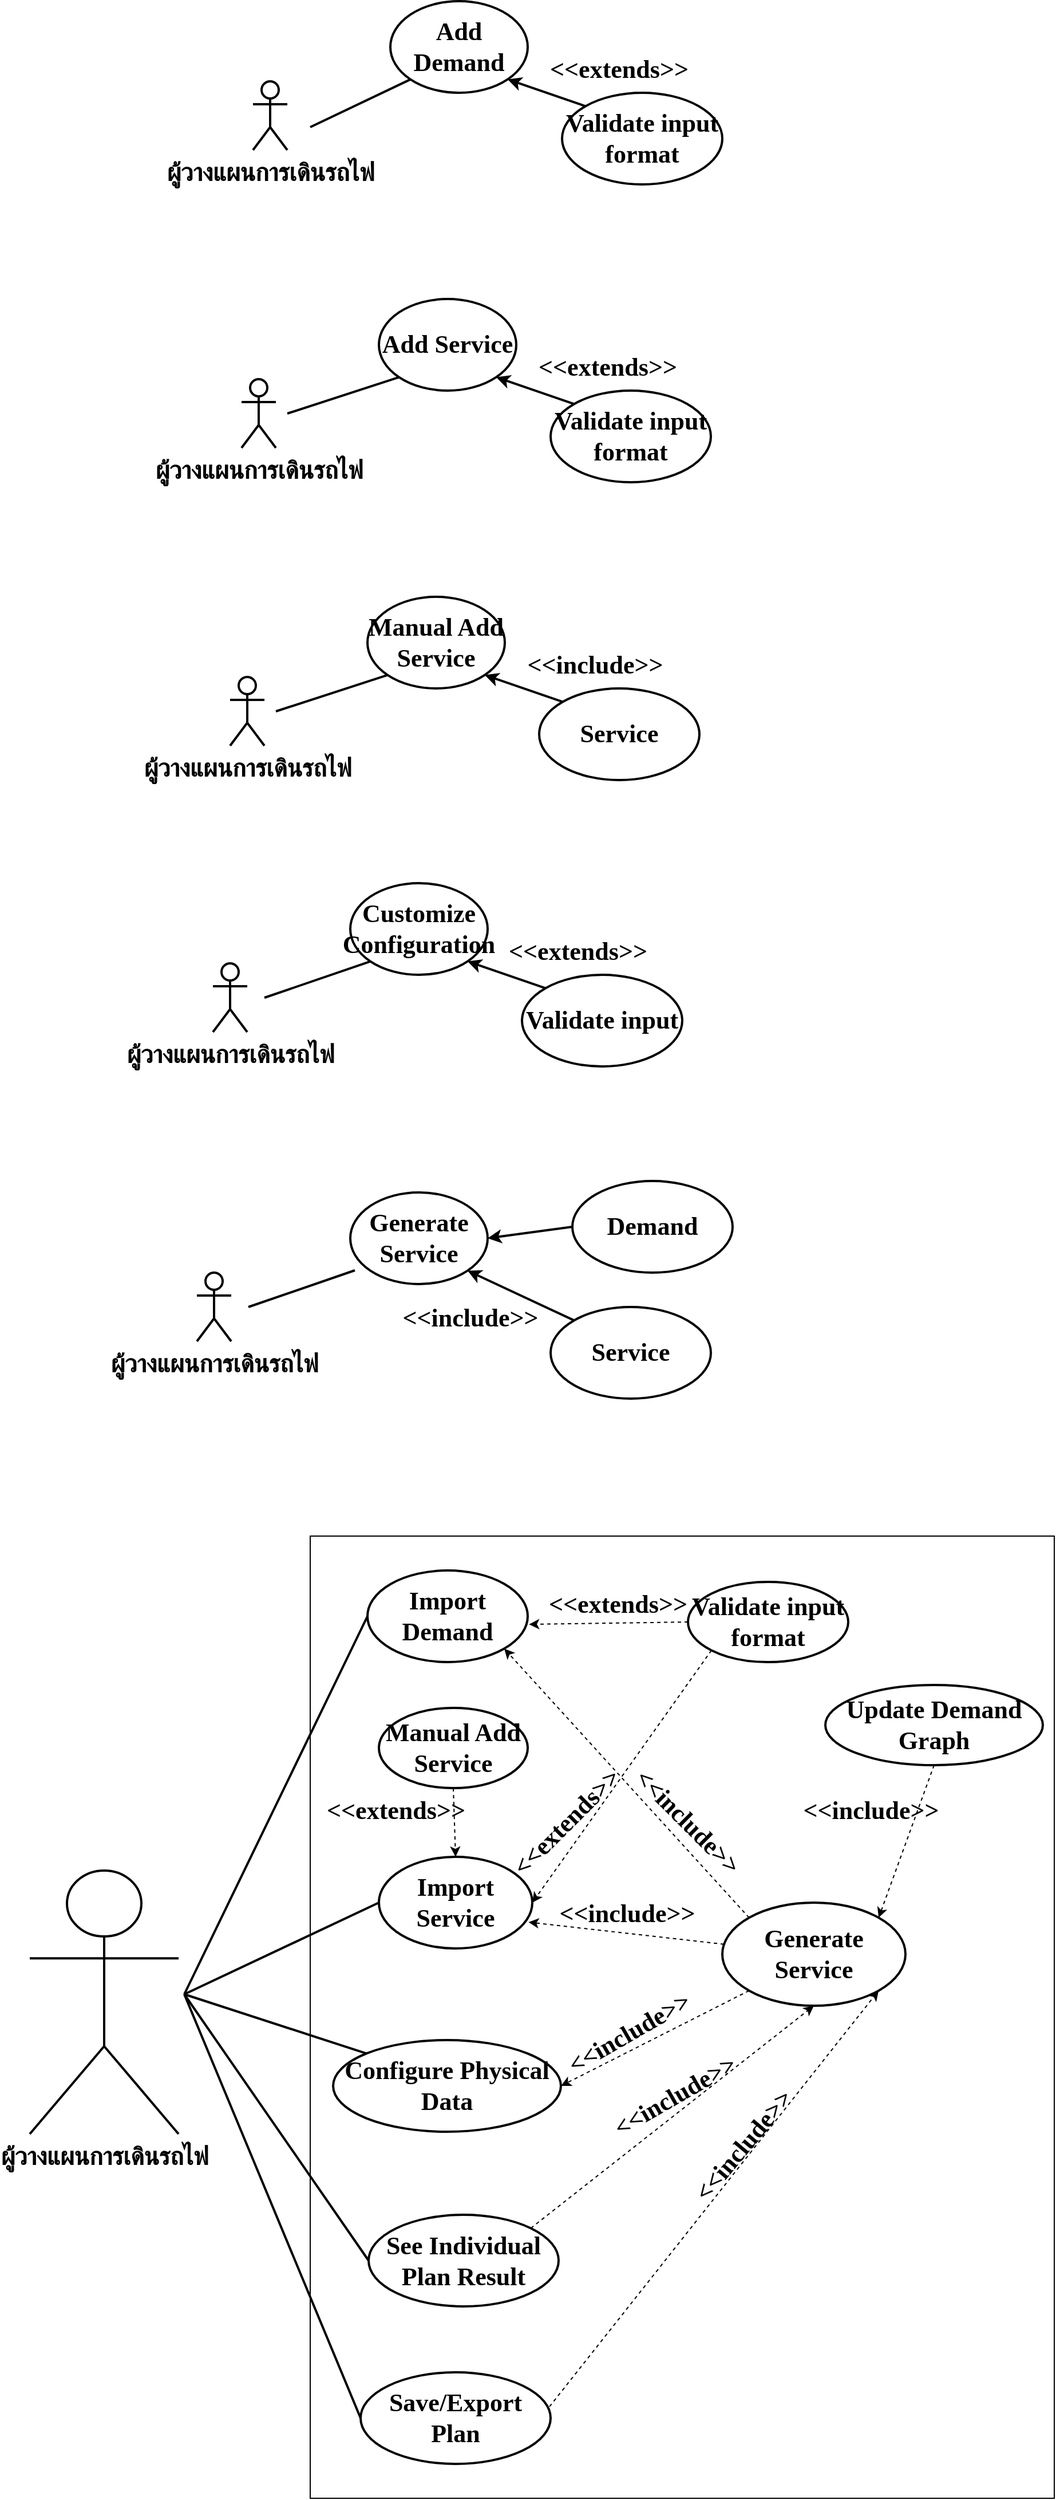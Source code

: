 <mxfile version="10.6.7" type="github"><diagram id="RK6X6_1xujir9x7BbW0Y" name="Page-1"><mxGraphModel dx="2841" dy="1021" grid="1" gridSize="10" guides="1" tooltips="1" connect="1" arrows="1" fold="1" page="1" pageScale="1" pageWidth="850" pageHeight="1100" math="0" shadow="0"><root><mxCell id="0"/><mxCell id="1" parent="0"/><mxCell id="V3cnIcG59211ohvN8IQh-1" value="ผู้วางแผนการเดินรถไฟ" style="shape=umlActor;verticalLabelPosition=bottom;labelBackgroundColor=#ffffff;verticalAlign=top;html=1;outlineConnect=0;strokeWidth=2;fontFamily=TH Sarabun New;fontSize=22;fontStyle=1" parent="1" vertex="1"><mxGeometry x="170" y="180" width="30" height="60" as="geometry"/></mxCell><mxCell id="V3cnIcG59211ohvN8IQh-2" value="Add Demand" style="ellipse;whiteSpace=wrap;html=1;strokeWidth=2;fontFamily=TH Sarabun New;fontSize=22;fontStyle=1" parent="1" vertex="1"><mxGeometry x="290" y="110" width="120" height="80" as="geometry"/></mxCell><mxCell id="V3cnIcG59211ohvN8IQh-7" value="Validate input format" style="ellipse;whiteSpace=wrap;html=1;strokeWidth=2;fontFamily=TH Sarabun New;fontSize=22;fontStyle=1" parent="1" vertex="1"><mxGeometry x="440" y="190" width="140" height="80" as="geometry"/></mxCell><mxCell id="V3cnIcG59211ohvN8IQh-9" value="" style="endArrow=classic;html=1;entryX=1;entryY=1;entryDx=0;entryDy=0;exitX=0;exitY=0;exitDx=0;exitDy=0;strokeWidth=2;fontFamily=TH Sarabun New;fontSize=22;fontStyle=1" parent="1" source="V3cnIcG59211ohvN8IQh-7" target="V3cnIcG59211ohvN8IQh-2" edge="1"><mxGeometry width="50" height="50" relative="1" as="geometry"><mxPoint x="460" y="130" as="sourcePoint"/><mxPoint x="510" y="80" as="targetPoint"/></mxGeometry></mxCell><mxCell id="V3cnIcG59211ohvN8IQh-12" value="&amp;lt;&amp;lt;extends&amp;gt;&amp;gt;" style="text;html=1;strokeColor=none;fillColor=none;align=center;verticalAlign=middle;whiteSpace=wrap;rounded=0;strokeWidth=2;fontFamily=TH Sarabun New;fontSize=22;fontStyle=1" parent="1" vertex="1"><mxGeometry x="470" y="160" width="40" height="20" as="geometry"/></mxCell><mxCell id="V3cnIcG59211ohvN8IQh-50" value="ผู้วางแผนการเดินรถไฟ" style="shape=umlActor;verticalLabelPosition=bottom;labelBackgroundColor=#ffffff;verticalAlign=top;html=1;outlineConnect=0;strokeWidth=2;fontFamily=TH Sarabun New;fontSize=22;fontStyle=1" parent="1" vertex="1"><mxGeometry x="160" y="440" width="30" height="60" as="geometry"/></mxCell><mxCell id="V3cnIcG59211ohvN8IQh-51" value="Add Service" style="ellipse;whiteSpace=wrap;html=1;strokeWidth=2;fontFamily=TH Sarabun New;fontSize=22;fontStyle=1" parent="1" vertex="1"><mxGeometry x="280" y="370" width="120" height="80" as="geometry"/></mxCell><mxCell id="V3cnIcG59211ohvN8IQh-53" value="Validate input format" style="ellipse;whiteSpace=wrap;html=1;strokeWidth=2;fontFamily=TH Sarabun New;fontSize=22;fontStyle=1" parent="1" vertex="1"><mxGeometry x="430" y="450" width="140" height="80" as="geometry"/></mxCell><mxCell id="V3cnIcG59211ohvN8IQh-54" value="" style="endArrow=classic;html=1;entryX=1;entryY=1;entryDx=0;entryDy=0;exitX=0;exitY=0;exitDx=0;exitDy=0;strokeWidth=2;fontFamily=TH Sarabun New;fontSize=22;fontStyle=1" parent="1" source="V3cnIcG59211ohvN8IQh-53" target="V3cnIcG59211ohvN8IQh-51" edge="1"><mxGeometry width="50" height="50" relative="1" as="geometry"><mxPoint x="450" y="390" as="sourcePoint"/><mxPoint x="500" y="340" as="targetPoint"/></mxGeometry></mxCell><mxCell id="V3cnIcG59211ohvN8IQh-55" value="&amp;lt;&amp;lt;extends&amp;gt;&amp;gt;" style="text;html=1;strokeColor=none;fillColor=none;align=center;verticalAlign=middle;whiteSpace=wrap;rounded=0;strokeWidth=2;fontFamily=TH Sarabun New;fontSize=22;fontStyle=1" parent="1" vertex="1"><mxGeometry x="460" y="420" width="40" height="20" as="geometry"/></mxCell><mxCell id="V3cnIcG59211ohvN8IQh-56" value="ผู้วางแผนการเดินรถไฟ" style="shape=umlActor;verticalLabelPosition=bottom;labelBackgroundColor=#ffffff;verticalAlign=top;html=1;outlineConnect=0;strokeWidth=2;fontFamily=TH Sarabun New;fontSize=22;fontStyle=1" parent="1" vertex="1"><mxGeometry x="150" y="700" width="30" height="60" as="geometry"/></mxCell><mxCell id="V3cnIcG59211ohvN8IQh-57" value="Manual Add Service" style="ellipse;whiteSpace=wrap;html=1;strokeWidth=2;fontFamily=TH Sarabun New;fontSize=22;fontStyle=1" parent="1" vertex="1"><mxGeometry x="270" y="630" width="120" height="80" as="geometry"/></mxCell><mxCell id="V3cnIcG59211ohvN8IQh-59" value="Service" style="ellipse;whiteSpace=wrap;html=1;strokeWidth=2;fontFamily=TH Sarabun New;fontSize=22;fontStyle=1" parent="1" vertex="1"><mxGeometry x="420" y="710" width="140" height="80" as="geometry"/></mxCell><mxCell id="V3cnIcG59211ohvN8IQh-60" value="" style="endArrow=classic;html=1;entryX=1;entryY=1;entryDx=0;entryDy=0;exitX=0;exitY=0;exitDx=0;exitDy=0;strokeWidth=2;fontFamily=TH Sarabun New;fontSize=22;fontStyle=1" parent="1" source="V3cnIcG59211ohvN8IQh-59" target="V3cnIcG59211ohvN8IQh-57" edge="1"><mxGeometry width="50" height="50" relative="1" as="geometry"><mxPoint x="440" y="650" as="sourcePoint"/><mxPoint x="490" y="600" as="targetPoint"/></mxGeometry></mxCell><mxCell id="V3cnIcG59211ohvN8IQh-61" value="&amp;lt;&amp;lt;include&amp;gt;&amp;gt;" style="text;html=1;strokeColor=none;fillColor=none;align=center;verticalAlign=middle;whiteSpace=wrap;rounded=0;strokeWidth=2;fontFamily=TH Sarabun New;fontSize=22;fontStyle=1" parent="1" vertex="1"><mxGeometry x="449" y="680" width="40" height="20" as="geometry"/></mxCell><mxCell id="V3cnIcG59211ohvN8IQh-63" value="ผู้วางแผนการเดินรถไฟ" style="shape=umlActor;verticalLabelPosition=bottom;labelBackgroundColor=#ffffff;verticalAlign=top;html=1;outlineConnect=0;strokeWidth=2;fontFamily=TH Sarabun New;fontSize=22;fontStyle=1" parent="1" vertex="1"><mxGeometry x="135" y="950" width="30" height="60" as="geometry"/></mxCell><mxCell id="V3cnIcG59211ohvN8IQh-64" value="Customize Configuration" style="ellipse;whiteSpace=wrap;html=1;strokeWidth=2;fontFamily=TH Sarabun New;fontSize=22;fontStyle=1" parent="1" vertex="1"><mxGeometry x="255" y="880" width="120" height="80" as="geometry"/></mxCell><mxCell id="V3cnIcG59211ohvN8IQh-66" value="Validate input" style="ellipse;whiteSpace=wrap;html=1;strokeWidth=2;fontFamily=TH Sarabun New;fontSize=22;fontStyle=1" parent="1" vertex="1"><mxGeometry x="405" y="960" width="140" height="80" as="geometry"/></mxCell><mxCell id="V3cnIcG59211ohvN8IQh-67" value="" style="endArrow=classic;html=1;entryX=1;entryY=1;entryDx=0;entryDy=0;exitX=0;exitY=0;exitDx=0;exitDy=0;strokeWidth=2;fontFamily=TH Sarabun New;fontSize=22;fontStyle=1" parent="1" source="V3cnIcG59211ohvN8IQh-66" target="V3cnIcG59211ohvN8IQh-64" edge="1"><mxGeometry width="50" height="50" relative="1" as="geometry"><mxPoint x="425" y="900" as="sourcePoint"/><mxPoint x="475" y="850" as="targetPoint"/></mxGeometry></mxCell><mxCell id="V3cnIcG59211ohvN8IQh-68" value="&amp;lt;&amp;lt;extends&amp;gt;&amp;gt;" style="text;html=1;strokeColor=none;fillColor=none;align=center;verticalAlign=middle;whiteSpace=wrap;rounded=0;strokeWidth=2;fontFamily=TH Sarabun New;fontSize=22;fontStyle=1" parent="1" vertex="1"><mxGeometry x="434" y="930" width="40" height="20" as="geometry"/></mxCell><mxCell id="V3cnIcG59211ohvN8IQh-70" value="" style="endArrow=none;html=1;strokeWidth=2;fontFamily=TH Sarabun New;fontSize=23;entryX=0;entryY=1;entryDx=0;entryDy=0;" parent="1" target="V3cnIcG59211ohvN8IQh-2" edge="1"><mxGeometry width="50" height="50" relative="1" as="geometry"><mxPoint x="220" y="220" as="sourcePoint"/><mxPoint x="270" y="170" as="targetPoint"/></mxGeometry></mxCell><mxCell id="V3cnIcG59211ohvN8IQh-71" value="" style="endArrow=none;html=1;strokeWidth=2;fontFamily=TH Sarabun New;fontSize=23;entryX=0;entryY=1;entryDx=0;entryDy=0;" parent="1" target="V3cnIcG59211ohvN8IQh-64" edge="1"><mxGeometry width="50" height="50" relative="1" as="geometry"><mxPoint x="180" y="980" as="sourcePoint"/><mxPoint x="230" y="930" as="targetPoint"/></mxGeometry></mxCell><mxCell id="V3cnIcG59211ohvN8IQh-72" value="" style="endArrow=none;html=1;strokeWidth=2;fontFamily=TH Sarabun New;fontSize=23;entryX=0;entryY=1;entryDx=0;entryDy=0;" parent="1" target="V3cnIcG59211ohvN8IQh-57" edge="1"><mxGeometry width="50" height="50" relative="1" as="geometry"><mxPoint x="190" y="730" as="sourcePoint"/><mxPoint x="260" y="700" as="targetPoint"/></mxGeometry></mxCell><mxCell id="V3cnIcG59211ohvN8IQh-73" value="" style="endArrow=none;html=1;strokeWidth=2;fontFamily=TH Sarabun New;fontSize=23;entryX=0;entryY=1;entryDx=0;entryDy=0;" parent="1" target="V3cnIcG59211ohvN8IQh-51" edge="1"><mxGeometry width="50" height="50" relative="1" as="geometry"><mxPoint x="200" y="470" as="sourcePoint"/><mxPoint x="280" y="440" as="targetPoint"/></mxGeometry></mxCell><mxCell id="V3cnIcG59211ohvN8IQh-74" value="ผู้วางแผนการเดินรถไฟ" style="shape=umlActor;verticalLabelPosition=bottom;labelBackgroundColor=#ffffff;verticalAlign=top;html=1;outlineConnect=0;strokeWidth=2;fontFamily=TH Sarabun New;fontSize=22;fontStyle=1" parent="1" vertex="1"><mxGeometry x="121" y="1220" width="30" height="60" as="geometry"/></mxCell><mxCell id="V3cnIcG59211ohvN8IQh-75" value="Generate Service" style="ellipse;whiteSpace=wrap;html=1;strokeWidth=2;fontFamily=TH Sarabun New;fontSize=22;fontStyle=1" parent="1" vertex="1"><mxGeometry x="255" y="1150" width="120" height="80" as="geometry"/></mxCell><mxCell id="V3cnIcG59211ohvN8IQh-76" value="Service" style="ellipse;whiteSpace=wrap;html=1;strokeWidth=2;fontFamily=TH Sarabun New;fontSize=22;fontStyle=1" parent="1" vertex="1"><mxGeometry x="430" y="1250" width="140" height="80" as="geometry"/></mxCell><mxCell id="V3cnIcG59211ohvN8IQh-77" value="" style="endArrow=classic;html=1;entryX=1;entryY=1;entryDx=0;entryDy=0;exitX=0;exitY=0;exitDx=0;exitDy=0;strokeWidth=2;fontFamily=TH Sarabun New;fontSize=22;fontStyle=1" parent="1" source="V3cnIcG59211ohvN8IQh-76" target="V3cnIcG59211ohvN8IQh-75" edge="1"><mxGeometry width="50" height="50" relative="1" as="geometry"><mxPoint x="425" y="1170" as="sourcePoint"/><mxPoint x="475" y="1120" as="targetPoint"/></mxGeometry></mxCell><mxCell id="V3cnIcG59211ohvN8IQh-78" value="&amp;lt;&amp;lt;include&amp;gt;&amp;gt;" style="text;html=1;strokeColor=none;fillColor=none;align=center;verticalAlign=middle;whiteSpace=wrap;rounded=0;strokeWidth=2;fontFamily=TH Sarabun New;fontSize=22;fontStyle=1" parent="1" vertex="1"><mxGeometry x="340" y="1250" width="40" height="20" as="geometry"/></mxCell><mxCell id="V3cnIcG59211ohvN8IQh-79" value="" style="endArrow=none;html=1;strokeWidth=2;fontFamily=TH Sarabun New;fontSize=23;entryX=0;entryY=1;entryDx=0;entryDy=0;" parent="1" edge="1"><mxGeometry width="50" height="50" relative="1" as="geometry"><mxPoint x="166" y="1250" as="sourcePoint"/><mxPoint x="259" y="1218" as="targetPoint"/></mxGeometry></mxCell><mxCell id="V3cnIcG59211ohvN8IQh-81" value="" style="endArrow=classic;html=1;strokeWidth=2;fontFamily=TH Sarabun New;fontSize=23;entryX=1;entryY=0.5;entryDx=0;entryDy=0;exitX=0;exitY=0.5;exitDx=0;exitDy=0;" parent="1" source="V3cnIcG59211ohvN8IQh-82" target="V3cnIcG59211ohvN8IQh-75" edge="1"><mxGeometry width="50" height="50" relative="1" as="geometry"><mxPoint x="454" y="1180" as="sourcePoint"/><mxPoint x="504" y="1130" as="targetPoint"/></mxGeometry></mxCell><mxCell id="V3cnIcG59211ohvN8IQh-82" value="Demand" style="ellipse;whiteSpace=wrap;html=1;strokeWidth=2;fontFamily=TH Sarabun New;fontSize=22;fontStyle=1" parent="1" vertex="1"><mxGeometry x="449" y="1140" width="140" height="80" as="geometry"/></mxCell><mxCell id="GX_bWL0Xeh0KJj9oZ51v-5" value="" style="rounded=0;whiteSpace=wrap;html=1;" parent="1" vertex="1"><mxGeometry x="220" y="1450" width="650" height="840" as="geometry"/></mxCell><mxCell id="GX_bWL0Xeh0KJj9oZ51v-7" value="Import Demand" style="ellipse;whiteSpace=wrap;html=1;strokeWidth=2;fontFamily=TH Sarabun New;fontSize=22;fontStyle=1" parent="1" vertex="1"><mxGeometry x="270" y="1480" width="140" height="80" as="geometry"/></mxCell><mxCell id="GX_bWL0Xeh0KJj9oZ51v-9" value="Import Service" style="ellipse;whiteSpace=wrap;html=1;strokeWidth=2;fontFamily=TH Sarabun New;fontSize=22;fontStyle=1" parent="1" vertex="1"><mxGeometry x="280" y="1730" width="134" height="80" as="geometry"/></mxCell><mxCell id="GX_bWL0Xeh0KJj9oZ51v-12" value="Validate input format" style="ellipse;whiteSpace=wrap;html=1;strokeWidth=2;fontFamily=TH Sarabun New;fontSize=22;fontStyle=1" parent="1" vertex="1"><mxGeometry x="550" y="1490" width="140" height="70" as="geometry"/></mxCell><mxCell id="PzsN7PQAuP5NIl4zeAfs-1" value="ผู้วางแผนการเดินรถไฟ" style="shape=umlActor;verticalLabelPosition=bottom;labelBackgroundColor=#ffffff;verticalAlign=top;html=1;outlineConnect=0;strokeWidth=2;fontFamily=TH Sarabun New;fontSize=22;fontStyle=1" vertex="1" parent="1"><mxGeometry x="-25" y="1742" width="130" height="230" as="geometry"/></mxCell><mxCell id="PzsN7PQAuP5NIl4zeAfs-2" value="" style="endArrow=none;html=1;strokeWidth=2;fontFamily=TH Sarabun New;fontSize=23;entryX=0;entryY=0.5;entryDx=0;entryDy=0;" edge="1" parent="1" target="GX_bWL0Xeh0KJj9oZ51v-7"><mxGeometry width="50" height="50" relative="1" as="geometry"><mxPoint x="110" y="1850" as="sourcePoint"/><mxPoint x="228" y="1618" as="targetPoint"/></mxGeometry></mxCell><mxCell id="PzsN7PQAuP5NIl4zeAfs-3" value="" style="endArrow=none;html=1;strokeWidth=2;fontFamily=TH Sarabun New;fontSize=23;entryX=0;entryY=0.5;entryDx=0;entryDy=0;" edge="1" parent="1" target="GX_bWL0Xeh0KJj9oZ51v-9"><mxGeometry width="50" height="50" relative="1" as="geometry"><mxPoint x="110" y="1850" as="sourcePoint"/><mxPoint x="295" y="1510" as="targetPoint"/></mxGeometry></mxCell><mxCell id="PzsN7PQAuP5NIl4zeAfs-4" value="" style="endArrow=classic;html=1;exitX=0;exitY=0.5;exitDx=0;exitDy=0;entryX=1.008;entryY=0.588;entryDx=0;entryDy=0;entryPerimeter=0;dashed=1;" edge="1" parent="1" source="GX_bWL0Xeh0KJj9oZ51v-12" target="GX_bWL0Xeh0KJj9oZ51v-7"><mxGeometry width="50" height="50" relative="1" as="geometry"><mxPoint x="450" y="1600" as="sourcePoint"/><mxPoint x="500" y="1550" as="targetPoint"/></mxGeometry></mxCell><mxCell id="PzsN7PQAuP5NIl4zeAfs-5" value="" style="endArrow=classic;html=1;exitX=0;exitY=1;exitDx=0;exitDy=0;entryX=1;entryY=0.5;entryDx=0;entryDy=0;dashed=1;" edge="1" parent="1" source="GX_bWL0Xeh0KJj9oZ51v-12" target="GX_bWL0Xeh0KJj9oZ51v-9"><mxGeometry width="50" height="50" relative="1" as="geometry"><mxPoint x="529" y="1585" as="sourcePoint"/><mxPoint x="416" y="1517" as="targetPoint"/></mxGeometry></mxCell><mxCell id="PzsN7PQAuP5NIl4zeAfs-6" value="Manual Add Service" style="ellipse;whiteSpace=wrap;html=1;strokeWidth=2;fontFamily=TH Sarabun New;fontSize=22;fontStyle=1" vertex="1" parent="1"><mxGeometry x="280" y="1600" width="130" height="70" as="geometry"/></mxCell><mxCell id="PzsN7PQAuP5NIl4zeAfs-8" value="" style="endArrow=classic;html=1;entryX=0.5;entryY=0;entryDx=0;entryDy=0;dashed=1;exitX=0.5;exitY=1;exitDx=0;exitDy=0;" edge="1" parent="1" source="PzsN7PQAuP5NIl4zeAfs-6" target="GX_bWL0Xeh0KJj9oZ51v-9"><mxGeometry width="50" height="50" relative="1" as="geometry"><mxPoint x="360" y="1650" as="sourcePoint"/><mxPoint x="421" y="1507" as="targetPoint"/></mxGeometry></mxCell><mxCell id="PzsN7PQAuP5NIl4zeAfs-9" value="Configure Physical Data" style="ellipse;whiteSpace=wrap;html=1;strokeWidth=2;fontFamily=TH Sarabun New;fontSize=22;fontStyle=1" vertex="1" parent="1"><mxGeometry x="240" y="1890" width="199" height="80" as="geometry"/></mxCell><mxCell id="PzsN7PQAuP5NIl4zeAfs-10" value="" style="endArrow=none;html=1;strokeWidth=2;fontFamily=TH Sarabun New;fontSize=23;entryX=0;entryY=0;entryDx=0;entryDy=0;" edge="1" parent="1" target="PzsN7PQAuP5NIl4zeAfs-9"><mxGeometry width="50" height="50" relative="1" as="geometry"><mxPoint x="110" y="1850" as="sourcePoint"/><mxPoint x="280" y="1800" as="targetPoint"/></mxGeometry></mxCell><mxCell id="PzsN7PQAuP5NIl4zeAfs-12" value="Generate Service" style="ellipse;whiteSpace=wrap;html=1;strokeWidth=2;fontFamily=TH Sarabun New;fontSize=22;fontStyle=1" vertex="1" parent="1"><mxGeometry x="580" y="1770" width="160" height="90" as="geometry"/></mxCell><mxCell id="PzsN7PQAuP5NIl4zeAfs-14" value="" style="endArrow=classic;html=1;exitX=0;exitY=0;exitDx=0;exitDy=0;entryX=1;entryY=1;entryDx=0;entryDy=0;dashed=1;" edge="1" parent="1" source="PzsN7PQAuP5NIl4zeAfs-12" target="GX_bWL0Xeh0KJj9oZ51v-7"><mxGeometry width="50" height="50" relative="1" as="geometry"><mxPoint x="620" y="1530" as="sourcePoint"/><mxPoint x="430" y="1730" as="targetPoint"/></mxGeometry></mxCell><mxCell id="PzsN7PQAuP5NIl4zeAfs-15" value="" style="endArrow=classic;html=1;dashed=1;entryX=0.975;entryY=0.713;entryDx=0;entryDy=0;entryPerimeter=0;" edge="1" parent="1" source="PzsN7PQAuP5NIl4zeAfs-12" target="GX_bWL0Xeh0KJj9oZ51v-9"><mxGeometry width="50" height="50" relative="1" as="geometry"><mxPoint x="490" y="1785" as="sourcePoint"/><mxPoint x="680" y="1585" as="targetPoint"/></mxGeometry></mxCell><mxCell id="PzsN7PQAuP5NIl4zeAfs-17" value="&amp;lt;&amp;lt;include&amp;gt;&amp;gt;" style="text;html=1;strokeColor=none;fillColor=none;align=center;verticalAlign=middle;whiteSpace=wrap;rounded=0;strokeWidth=2;fontFamily=TH Sarabun New;fontSize=22;fontStyle=1;rotation=45;" vertex="1" parent="1"><mxGeometry x="530" y="1689.5" width="40" height="20" as="geometry"/></mxCell><mxCell id="PzsN7PQAuP5NIl4zeAfs-19" value="&amp;lt;&amp;lt;include&amp;gt;&amp;gt;" style="text;html=1;strokeColor=none;fillColor=none;align=center;verticalAlign=middle;whiteSpace=wrap;rounded=0;strokeWidth=2;fontFamily=TH Sarabun New;fontSize=22;fontStyle=1" vertex="1" parent="1"><mxGeometry x="477" y="1770" width="40" height="20" as="geometry"/></mxCell><mxCell id="PzsN7PQAuP5NIl4zeAfs-21" value="&amp;lt;&amp;lt;extends&amp;gt;&amp;gt;" style="text;html=1;strokeColor=none;fillColor=none;align=center;verticalAlign=middle;whiteSpace=wrap;rounded=0;strokeWidth=2;fontFamily=TH Sarabun New;fontSize=22;fontStyle=1;rotation=0;" vertex="1" parent="1"><mxGeometry x="469" y="1500" width="40" height="20" as="geometry"/></mxCell><mxCell id="PzsN7PQAuP5NIl4zeAfs-22" value="&amp;lt;&amp;lt;extends&amp;gt;&amp;gt;" style="text;html=1;strokeColor=none;fillColor=none;align=center;verticalAlign=middle;whiteSpace=wrap;rounded=0;strokeWidth=2;fontFamily=TH Sarabun New;fontSize=22;fontStyle=1" vertex="1" parent="1"><mxGeometry x="275" y="1680" width="40" height="20" as="geometry"/></mxCell><mxCell id="PzsN7PQAuP5NIl4zeAfs-23" value="&amp;lt;&amp;lt;extends&amp;gt;&amp;gt;" style="text;html=1;strokeColor=none;fillColor=none;align=center;verticalAlign=middle;whiteSpace=wrap;rounded=0;strokeWidth=2;fontFamily=TH Sarabun New;fontSize=22;fontStyle=1;rotation=-45;" vertex="1" parent="1"><mxGeometry x="424" y="1689.5" width="40" height="20" as="geometry"/></mxCell><mxCell id="PzsN7PQAuP5NIl4zeAfs-24" value="" style="endArrow=classic;html=1;dashed=1;entryX=1;entryY=0.5;entryDx=0;entryDy=0;exitX=0;exitY=1;exitDx=0;exitDy=0;" edge="1" parent="1" source="PzsN7PQAuP5NIl4zeAfs-12" target="PzsN7PQAuP5NIl4zeAfs-9"><mxGeometry width="50" height="50" relative="1" as="geometry"><mxPoint x="570.026" y="1748.696" as="sourcePoint"/><mxPoint x="427" y="1747" as="targetPoint"/></mxGeometry></mxCell><mxCell id="PzsN7PQAuP5NIl4zeAfs-25" value="&amp;lt;&amp;lt;include&amp;gt;&amp;gt;" style="text;html=1;strokeColor=none;fillColor=none;align=center;verticalAlign=middle;whiteSpace=wrap;rounded=0;strokeWidth=2;fontFamily=TH Sarabun New;fontSize=22;fontStyle=1;rotation=-30;" vertex="1" parent="1"><mxGeometry x="479" y="1874" width="40" height="20" as="geometry"/></mxCell><mxCell id="PzsN7PQAuP5NIl4zeAfs-26" value="Update Demand Graph" style="ellipse;whiteSpace=wrap;html=1;strokeWidth=2;fontFamily=TH Sarabun New;fontSize=22;fontStyle=1" vertex="1" parent="1"><mxGeometry x="670" y="1580" width="190" height="70" as="geometry"/></mxCell><mxCell id="PzsN7PQAuP5NIl4zeAfs-27" value="See Individual Plan Result" style="ellipse;whiteSpace=wrap;html=1;strokeWidth=2;fontFamily=TH Sarabun New;fontSize=22;fontStyle=1" vertex="1" parent="1"><mxGeometry x="271" y="2042.5" width="166" height="80" as="geometry"/></mxCell><mxCell id="PzsN7PQAuP5NIl4zeAfs-28" value="" style="endArrow=none;html=1;strokeWidth=2;fontFamily=TH Sarabun New;fontSize=23;entryX=0;entryY=0.5;entryDx=0;entryDy=0;" edge="1" parent="1" target="PzsN7PQAuP5NIl4zeAfs-27"><mxGeometry width="50" height="50" relative="1" as="geometry"><mxPoint x="110" y="1850" as="sourcePoint"/><mxPoint x="295" y="1890" as="targetPoint"/></mxGeometry></mxCell><mxCell id="PzsN7PQAuP5NIl4zeAfs-29" value="" style="endArrow=classic;html=1;dashed=1;entryX=0.5;entryY=1;entryDx=0;entryDy=0;exitX=1;exitY=0;exitDx=0;exitDy=0;" edge="1" parent="1" source="PzsN7PQAuP5NIl4zeAfs-27" target="PzsN7PQAuP5NIl4zeAfs-12"><mxGeometry width="50" height="50" relative="1" as="geometry"><mxPoint x="430" y="1860" as="sourcePoint"/><mxPoint x="633" y="1797" as="targetPoint"/></mxGeometry></mxCell><mxCell id="PzsN7PQAuP5NIl4zeAfs-30" value="&amp;lt;&amp;lt;include&amp;gt;&amp;gt;" style="text;html=1;strokeColor=none;fillColor=none;align=center;verticalAlign=middle;whiteSpace=wrap;rounded=0;strokeWidth=2;fontFamily=TH Sarabun New;fontSize=22;fontStyle=1;rotation=-30;" vertex="1" parent="1"><mxGeometry x="519" y="1929" width="40" height="20" as="geometry"/></mxCell><mxCell id="PzsN7PQAuP5NIl4zeAfs-31" value="" style="endArrow=classic;html=1;dashed=1;entryX=1;entryY=0;entryDx=0;entryDy=0;exitX=0.5;exitY=1;exitDx=0;exitDy=0;" edge="1" parent="1" source="PzsN7PQAuP5NIl4zeAfs-26" target="PzsN7PQAuP5NIl4zeAfs-12"><mxGeometry width="50" height="50" relative="1" as="geometry"><mxPoint x="820" y="1669" as="sourcePoint"/><mxPoint x="630" y="1656" as="targetPoint"/></mxGeometry></mxCell><mxCell id="PzsN7PQAuP5NIl4zeAfs-32" value="&amp;lt;&amp;lt;include&amp;gt;&amp;gt;" style="text;html=1;strokeColor=none;fillColor=none;align=center;verticalAlign=middle;whiteSpace=wrap;rounded=0;strokeWidth=2;fontFamily=TH Sarabun New;fontSize=22;fontStyle=1;rotation=0;" vertex="1" parent="1"><mxGeometry x="690" y="1680" width="40" height="20" as="geometry"/></mxCell><mxCell id="PzsN7PQAuP5NIl4zeAfs-33" value="Save/Export Plan" style="ellipse;whiteSpace=wrap;html=1;strokeWidth=2;fontFamily=TH Sarabun New;fontSize=22;fontStyle=1" vertex="1" parent="1"><mxGeometry x="264" y="2180" width="166" height="80" as="geometry"/></mxCell><mxCell id="PzsN7PQAuP5NIl4zeAfs-34" value="" style="endArrow=none;html=1;strokeWidth=2;fontFamily=TH Sarabun New;fontSize=23;entryX=0;entryY=0.5;entryDx=0;entryDy=0;" edge="1" parent="1" target="PzsN7PQAuP5NIl4zeAfs-33"><mxGeometry width="50" height="50" relative="1" as="geometry"><mxPoint x="110" y="1850" as="sourcePoint"/><mxPoint x="262" y="1992" as="targetPoint"/></mxGeometry></mxCell><mxCell id="PzsN7PQAuP5NIl4zeAfs-35" value="" style="endArrow=classic;html=1;dashed=1;entryX=1;entryY=1;entryDx=0;entryDy=0;exitX=0.994;exitY=0.375;exitDx=0;exitDy=0;exitPerimeter=0;" edge="1" parent="1" source="PzsN7PQAuP5NIl4zeAfs-33" target="PzsN7PQAuP5NIl4zeAfs-12"><mxGeometry width="50" height="50" relative="1" as="geometry"><mxPoint x="458" y="2062" as="sourcePoint"/><mxPoint x="702" y="1930" as="targetPoint"/></mxGeometry></mxCell><mxCell id="PzsN7PQAuP5NIl4zeAfs-36" value="&amp;lt;&amp;lt;include&amp;gt;&amp;gt;" style="text;html=1;strokeColor=none;fillColor=none;align=center;verticalAlign=middle;whiteSpace=wrap;rounded=0;strokeWidth=2;fontFamily=TH Sarabun New;fontSize=22;fontStyle=1;rotation=-50;" vertex="1" parent="1"><mxGeometry x="579" y="1972" width="40" height="20" as="geometry"/></mxCell></root></mxGraphModel></diagram></mxfile>